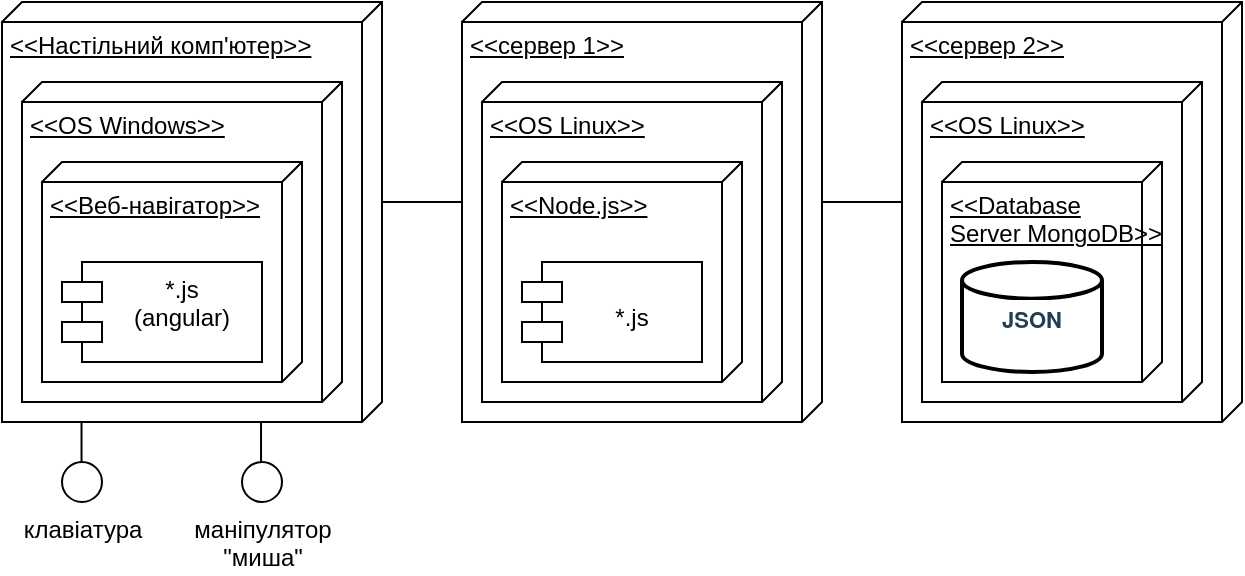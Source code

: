 <mxfile version="20.3.6" type="device"><diagram name="Page-1" id="5f0bae14-7c28-e335-631c-24af17079c00"><mxGraphModel dx="1422" dy="832" grid="0" gridSize="10" guides="1" tooltips="1" connect="1" arrows="1" fold="1" page="1" pageScale="1" pageWidth="1100" pageHeight="850" background="none" math="0" shadow="0"><root><mxCell id="0"/><mxCell id="1" parent="0"/><mxCell id="BLhxlQrw_TYXEqsMtANa-1" value="&amp;lt;&amp;lt;Настільний комп'ютер&amp;gt;&amp;gt;" style="verticalAlign=top;align=left;spacingTop=8;spacingLeft=2;spacingRight=12;shape=cube;size=10;direction=south;fontStyle=4;html=1;" vertex="1" parent="1"><mxGeometry x="100" y="140" width="190" height="210" as="geometry"/></mxCell><mxCell id="BLhxlQrw_TYXEqsMtANa-2" value="&amp;lt;&amp;lt;OS Windows&amp;gt;&amp;gt;" style="verticalAlign=top;align=left;spacingTop=8;spacingLeft=2;spacingRight=12;shape=cube;size=10;direction=south;fontStyle=4;html=1;" vertex="1" parent="1"><mxGeometry x="110" y="180" width="160" height="160" as="geometry"/></mxCell><mxCell id="BLhxlQrw_TYXEqsMtANa-3" value="&amp;lt;&amp;lt;Веб-навігатор&amp;gt;&amp;gt;" style="verticalAlign=top;align=left;spacingTop=8;spacingLeft=2;spacingRight=12;shape=cube;size=10;direction=south;fontStyle=4;html=1;" vertex="1" parent="1"><mxGeometry x="120" y="220" width="130" height="110" as="geometry"/></mxCell><mxCell id="BLhxlQrw_TYXEqsMtANa-4" value="&amp;lt;&amp;lt;сервер 1&amp;gt;&amp;gt;" style="verticalAlign=top;align=left;spacingTop=8;spacingLeft=2;spacingRight=12;shape=cube;size=10;direction=south;fontStyle=4;html=1;" vertex="1" parent="1"><mxGeometry x="330" y="140" width="180" height="210" as="geometry"/></mxCell><mxCell id="BLhxlQrw_TYXEqsMtANa-5" value="*.js&#10;(angular)" style="shape=module;align=left;spacingLeft=20;align=center;verticalAlign=top;" vertex="1" parent="1"><mxGeometry x="130" y="270" width="100" height="50" as="geometry"/></mxCell><mxCell id="BLhxlQrw_TYXEqsMtANa-6" value="&amp;lt;&amp;lt;OS Linux&amp;gt;&amp;gt;" style="verticalAlign=top;align=left;spacingTop=8;spacingLeft=2;spacingRight=12;shape=cube;size=10;direction=south;fontStyle=4;html=1;" vertex="1" parent="1"><mxGeometry x="340" y="180" width="150" height="160" as="geometry"/></mxCell><mxCell id="BLhxlQrw_TYXEqsMtANa-7" value="&amp;lt;&amp;lt;Node.js&amp;gt;&amp;gt;" style="verticalAlign=top;align=left;spacingTop=8;spacingLeft=2;spacingRight=12;shape=cube;size=10;direction=south;fontStyle=4;html=1;" vertex="1" parent="1"><mxGeometry x="350" y="220" width="120" height="110" as="geometry"/></mxCell><mxCell id="BLhxlQrw_TYXEqsMtANa-8" value="&#10;*.js" style="shape=module;align=left;spacingLeft=20;align=center;verticalAlign=top;" vertex="1" parent="1"><mxGeometry x="360" y="270" width="90" height="50" as="geometry"/></mxCell><mxCell id="BLhxlQrw_TYXEqsMtANa-9" value="&amp;lt;&amp;lt;сервер 2&amp;gt;&amp;gt;" style="verticalAlign=top;align=left;spacingTop=8;spacingLeft=2;spacingRight=12;shape=cube;size=10;direction=south;fontStyle=4;html=1;" vertex="1" parent="1"><mxGeometry x="550" y="140" width="170" height="210" as="geometry"/></mxCell><mxCell id="BLhxlQrw_TYXEqsMtANa-10" value="&amp;lt;&amp;lt;OS Linux&amp;gt;&amp;gt;" style="verticalAlign=top;align=left;spacingTop=8;spacingLeft=2;spacingRight=12;shape=cube;size=10;direction=south;fontStyle=4;html=1;" vertex="1" parent="1"><mxGeometry x="560" y="180" width="140" height="160" as="geometry"/></mxCell><mxCell id="BLhxlQrw_TYXEqsMtANa-11" value="&amp;lt;&amp;lt;Database &lt;br&gt;Server MongoDB&amp;gt;&amp;gt;" style="verticalAlign=top;align=left;spacingTop=8;spacingLeft=2;spacingRight=12;shape=cube;size=10;direction=south;fontStyle=4;html=1;" vertex="1" parent="1"><mxGeometry x="570" y="220" width="110" height="110" as="geometry"/></mxCell><mxCell id="BLhxlQrw_TYXEqsMtANa-12" value="&lt;strong style=&quot;margin: 0px; padding: 0px; color: rgb(34, 63, 81); font-family: &amp;quot;Helvetica Neue&amp;quot;, Helvetica, &amp;quot;Arial sans-serif&amp;quot;; text-align: start; background-color: rgb(255, 255, 255);&quot;&gt;&lt;font style=&quot;font-size: 11px;&quot;&gt;JSON&lt;/font&gt;&lt;/strong&gt;" style="strokeWidth=2;html=1;shape=mxgraph.flowchart.database;whiteSpace=wrap;" vertex="1" parent="1"><mxGeometry x="580" y="270" width="70" height="55" as="geometry"/></mxCell><mxCell id="BLhxlQrw_TYXEqsMtANa-13" value="" style="endArrow=none;html=1;rounded=0;entryX=0;entryY=0;entryDx=100;entryDy=0;entryPerimeter=0;" edge="1" parent="1" target="BLhxlQrw_TYXEqsMtANa-1"><mxGeometry width="50" height="50" relative="1" as="geometry"><mxPoint x="330" y="240" as="sourcePoint"/><mxPoint x="410" y="220" as="targetPoint"/></mxGeometry></mxCell><mxCell id="BLhxlQrw_TYXEqsMtANa-14" value="" style="endArrow=none;html=1;rounded=0;entryX=0;entryY=0;entryDx=100;entryDy=0;entryPerimeter=0;" edge="1" parent="1"><mxGeometry width="50" height="50" relative="1" as="geometry"><mxPoint x="550" y="240" as="sourcePoint"/><mxPoint x="510" y="240" as="targetPoint"/></mxGeometry></mxCell><mxCell id="BLhxlQrw_TYXEqsMtANa-15" value="" style="endArrow=none;html=1;rounded=0;" edge="1" parent="1"><mxGeometry width="50" height="50" relative="1" as="geometry"><mxPoint x="139.76" y="350" as="sourcePoint"/><mxPoint x="139.76" y="370" as="targetPoint"/></mxGeometry></mxCell><mxCell id="BLhxlQrw_TYXEqsMtANa-16" value="" style="endArrow=none;html=1;rounded=0;" edge="1" parent="1"><mxGeometry width="50" height="50" relative="1" as="geometry"><mxPoint x="229.52" y="350" as="sourcePoint"/><mxPoint x="229.52" y="370" as="targetPoint"/></mxGeometry></mxCell><mxCell id="BLhxlQrw_TYXEqsMtANa-17" value="клавіатура" style="verticalLabelPosition=bottom;verticalAlign=top;html=1;shape=mxgraph.flowchart.on-page_reference;" vertex="1" parent="1"><mxGeometry x="130" y="370" width="20" height="20" as="geometry"/></mxCell><mxCell id="BLhxlQrw_TYXEqsMtANa-18" value="маніпулятор&lt;br&gt;&quot;миша&quot;" style="verticalLabelPosition=bottom;verticalAlign=top;html=1;shape=mxgraph.flowchart.on-page_reference;" vertex="1" parent="1"><mxGeometry x="220" y="370" width="20" height="20" as="geometry"/></mxCell></root></mxGraphModel></diagram></mxfile>